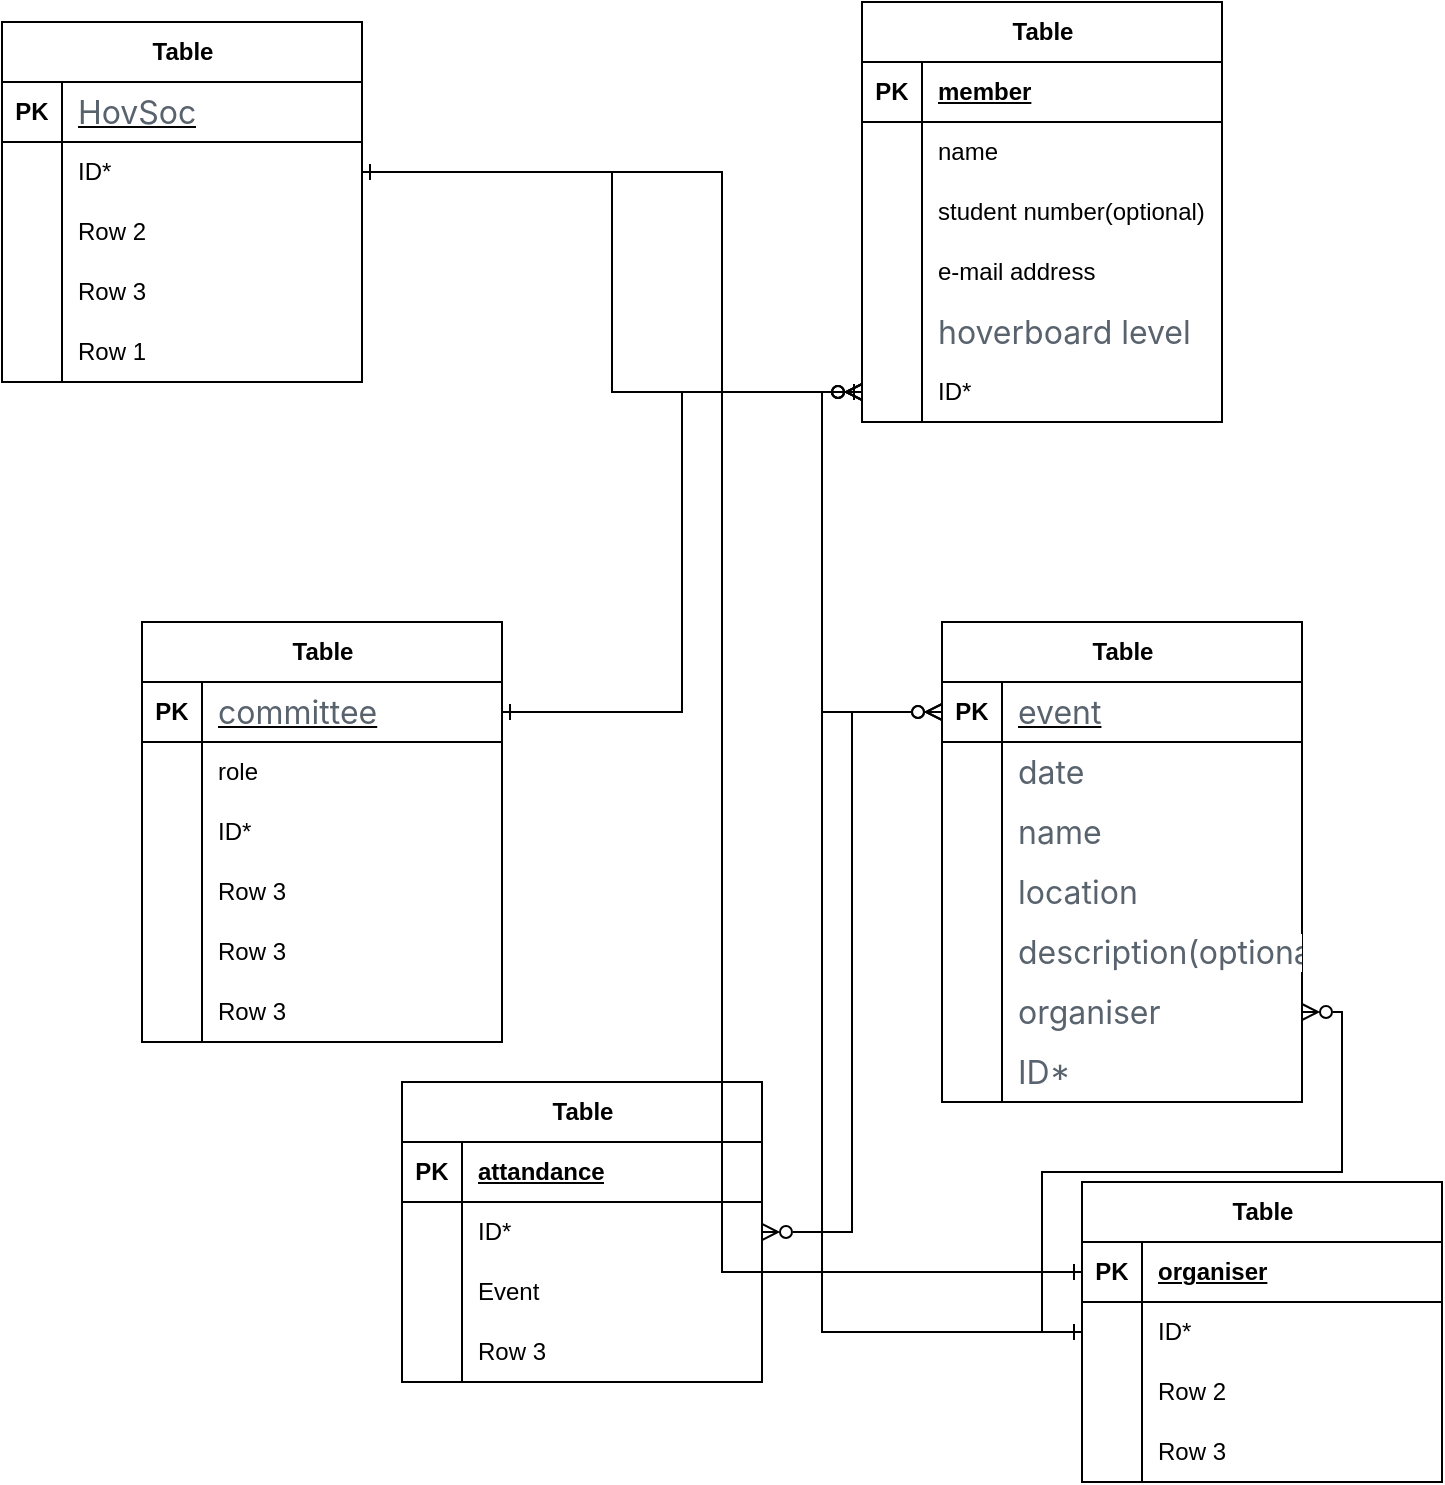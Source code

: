 <mxfile version="24.8.6">
  <diagram name="第 1 页" id="7xLg3Z1O6JFcBZe6wBQJ">
    <mxGraphModel dx="1213" dy="768" grid="1" gridSize="10" guides="1" tooltips="1" connect="1" arrows="1" fold="1" page="1" pageScale="1" pageWidth="827" pageHeight="1169" math="0" shadow="0">
      <root>
        <mxCell id="0" />
        <mxCell id="1" parent="0" />
        <mxCell id="oXZaG97dNxCkBHzhhITn-1" value="Table" style="shape=table;startSize=30;container=1;collapsible=1;childLayout=tableLayout;fixedRows=1;rowLines=0;fontStyle=1;align=center;resizeLast=1;html=1;" parent="1" vertex="1">
          <mxGeometry x="80" y="170" width="180" height="180" as="geometry" />
        </mxCell>
        <mxCell id="oXZaG97dNxCkBHzhhITn-2" value="" style="shape=tableRow;horizontal=0;startSize=0;swimlaneHead=0;swimlaneBody=0;fillColor=none;collapsible=0;dropTarget=0;points=[[0,0.5],[1,0.5]];portConstraint=eastwest;top=0;left=0;right=0;bottom=1;" parent="oXZaG97dNxCkBHzhhITn-1" vertex="1">
          <mxGeometry y="30" width="180" height="30" as="geometry" />
        </mxCell>
        <mxCell id="oXZaG97dNxCkBHzhhITn-3" value="PK" style="shape=partialRectangle;connectable=0;fillColor=none;top=0;left=0;bottom=0;right=0;fontStyle=1;overflow=hidden;whiteSpace=wrap;html=1;" parent="oXZaG97dNxCkBHzhhITn-2" vertex="1">
          <mxGeometry width="30" height="30" as="geometry">
            <mxRectangle width="30" height="30" as="alternateBounds" />
          </mxGeometry>
        </mxCell>
        <mxCell id="oXZaG97dNxCkBHzhhITn-4" value="&lt;span style=&quot;color: rgb(89, 99, 110); font-family: -apple-system, BlinkMacSystemFont, &amp;quot;Segoe UI&amp;quot;, &amp;quot;Noto Sans&amp;quot;, Helvetica, Arial, sans-serif, &amp;quot;Apple Color Emoji&amp;quot;, &amp;quot;Segoe UI Emoji&amp;quot;; font-size: 16px; font-weight: 400; background-color: rgb(255, 255, 255);&quot;&gt;HovSoc&lt;/span&gt;" style="shape=partialRectangle;connectable=0;fillColor=none;top=0;left=0;bottom=0;right=0;align=left;spacingLeft=6;fontStyle=5;overflow=hidden;whiteSpace=wrap;html=1;" parent="oXZaG97dNxCkBHzhhITn-2" vertex="1">
          <mxGeometry x="30" width="150" height="30" as="geometry">
            <mxRectangle width="150" height="30" as="alternateBounds" />
          </mxGeometry>
        </mxCell>
        <mxCell id="oXZaG97dNxCkBHzhhITn-5" value="" style="shape=tableRow;horizontal=0;startSize=0;swimlaneHead=0;swimlaneBody=0;fillColor=none;collapsible=0;dropTarget=0;points=[[0,0.5],[1,0.5]];portConstraint=eastwest;top=0;left=0;right=0;bottom=0;" parent="oXZaG97dNxCkBHzhhITn-1" vertex="1">
          <mxGeometry y="60" width="180" height="30" as="geometry" />
        </mxCell>
        <mxCell id="oXZaG97dNxCkBHzhhITn-6" value="" style="shape=partialRectangle;connectable=0;fillColor=none;top=0;left=0;bottom=0;right=0;editable=1;overflow=hidden;whiteSpace=wrap;html=1;" parent="oXZaG97dNxCkBHzhhITn-5" vertex="1">
          <mxGeometry width="30" height="30" as="geometry">
            <mxRectangle width="30" height="30" as="alternateBounds" />
          </mxGeometry>
        </mxCell>
        <mxCell id="oXZaG97dNxCkBHzhhITn-7" value="ID*" style="shape=partialRectangle;connectable=0;fillColor=none;top=0;left=0;bottom=0;right=0;align=left;spacingLeft=6;overflow=hidden;whiteSpace=wrap;html=1;" parent="oXZaG97dNxCkBHzhhITn-5" vertex="1">
          <mxGeometry x="30" width="150" height="30" as="geometry">
            <mxRectangle width="150" height="30" as="alternateBounds" />
          </mxGeometry>
        </mxCell>
        <mxCell id="oXZaG97dNxCkBHzhhITn-8" value="" style="shape=tableRow;horizontal=0;startSize=0;swimlaneHead=0;swimlaneBody=0;fillColor=none;collapsible=0;dropTarget=0;points=[[0,0.5],[1,0.5]];portConstraint=eastwest;top=0;left=0;right=0;bottom=0;" parent="oXZaG97dNxCkBHzhhITn-1" vertex="1">
          <mxGeometry y="90" width="180" height="30" as="geometry" />
        </mxCell>
        <mxCell id="oXZaG97dNxCkBHzhhITn-9" value="" style="shape=partialRectangle;connectable=0;fillColor=none;top=0;left=0;bottom=0;right=0;editable=1;overflow=hidden;whiteSpace=wrap;html=1;" parent="oXZaG97dNxCkBHzhhITn-8" vertex="1">
          <mxGeometry width="30" height="30" as="geometry">
            <mxRectangle width="30" height="30" as="alternateBounds" />
          </mxGeometry>
        </mxCell>
        <mxCell id="oXZaG97dNxCkBHzhhITn-10" value="Row 2" style="shape=partialRectangle;connectable=0;fillColor=none;top=0;left=0;bottom=0;right=0;align=left;spacingLeft=6;overflow=hidden;whiteSpace=wrap;html=1;" parent="oXZaG97dNxCkBHzhhITn-8" vertex="1">
          <mxGeometry x="30" width="150" height="30" as="geometry">
            <mxRectangle width="150" height="30" as="alternateBounds" />
          </mxGeometry>
        </mxCell>
        <mxCell id="oXZaG97dNxCkBHzhhITn-11" value="" style="shape=tableRow;horizontal=0;startSize=0;swimlaneHead=0;swimlaneBody=0;fillColor=none;collapsible=0;dropTarget=0;points=[[0,0.5],[1,0.5]];portConstraint=eastwest;top=0;left=0;right=0;bottom=0;" parent="oXZaG97dNxCkBHzhhITn-1" vertex="1">
          <mxGeometry y="120" width="180" height="30" as="geometry" />
        </mxCell>
        <mxCell id="oXZaG97dNxCkBHzhhITn-12" value="" style="shape=partialRectangle;connectable=0;fillColor=none;top=0;left=0;bottom=0;right=0;editable=1;overflow=hidden;whiteSpace=wrap;html=1;" parent="oXZaG97dNxCkBHzhhITn-11" vertex="1">
          <mxGeometry width="30" height="30" as="geometry">
            <mxRectangle width="30" height="30" as="alternateBounds" />
          </mxGeometry>
        </mxCell>
        <mxCell id="oXZaG97dNxCkBHzhhITn-13" value="Row 3" style="shape=partialRectangle;connectable=0;fillColor=none;top=0;left=0;bottom=0;right=0;align=left;spacingLeft=6;overflow=hidden;whiteSpace=wrap;html=1;" parent="oXZaG97dNxCkBHzhhITn-11" vertex="1">
          <mxGeometry x="30" width="150" height="30" as="geometry">
            <mxRectangle width="150" height="30" as="alternateBounds" />
          </mxGeometry>
        </mxCell>
        <mxCell id="oXZaG97dNxCkBHzhhITn-14" value="" style="shape=tableRow;horizontal=0;startSize=0;swimlaneHead=0;swimlaneBody=0;fillColor=none;collapsible=0;dropTarget=0;points=[[0,0.5],[1,0.5]];portConstraint=eastwest;top=0;left=0;right=0;bottom=0;" parent="oXZaG97dNxCkBHzhhITn-1" vertex="1">
          <mxGeometry y="150" width="180" height="30" as="geometry" />
        </mxCell>
        <mxCell id="oXZaG97dNxCkBHzhhITn-15" value="" style="shape=partialRectangle;connectable=0;fillColor=none;top=0;left=0;bottom=0;right=0;editable=1;overflow=hidden;whiteSpace=wrap;html=1;" parent="oXZaG97dNxCkBHzhhITn-14" vertex="1">
          <mxGeometry width="30" height="30" as="geometry">
            <mxRectangle width="30" height="30" as="alternateBounds" />
          </mxGeometry>
        </mxCell>
        <mxCell id="oXZaG97dNxCkBHzhhITn-16" value="Row 1" style="shape=partialRectangle;connectable=0;fillColor=none;top=0;left=0;bottom=0;right=0;align=left;spacingLeft=6;overflow=hidden;whiteSpace=wrap;html=1;" parent="oXZaG97dNxCkBHzhhITn-14" vertex="1">
          <mxGeometry x="30" width="150" height="30" as="geometry">
            <mxRectangle width="150" height="30" as="alternateBounds" />
          </mxGeometry>
        </mxCell>
        <mxCell id="oXZaG97dNxCkBHzhhITn-18" value="Table" style="shape=table;startSize=30;container=1;collapsible=1;childLayout=tableLayout;fixedRows=1;rowLines=0;fontStyle=1;align=center;resizeLast=1;html=1;" parent="1" vertex="1">
          <mxGeometry x="510" y="160" width="180" height="210" as="geometry" />
        </mxCell>
        <mxCell id="oXZaG97dNxCkBHzhhITn-19" value="" style="shape=tableRow;horizontal=0;startSize=0;swimlaneHead=0;swimlaneBody=0;fillColor=none;collapsible=0;dropTarget=0;points=[[0,0.5],[1,0.5]];portConstraint=eastwest;top=0;left=0;right=0;bottom=1;" parent="oXZaG97dNxCkBHzhhITn-18" vertex="1">
          <mxGeometry y="30" width="180" height="30" as="geometry" />
        </mxCell>
        <mxCell id="oXZaG97dNxCkBHzhhITn-20" value="PK" style="shape=partialRectangle;connectable=0;fillColor=none;top=0;left=0;bottom=0;right=0;fontStyle=1;overflow=hidden;whiteSpace=wrap;html=1;" parent="oXZaG97dNxCkBHzhhITn-19" vertex="1">
          <mxGeometry width="30" height="30" as="geometry">
            <mxRectangle width="30" height="30" as="alternateBounds" />
          </mxGeometry>
        </mxCell>
        <mxCell id="oXZaG97dNxCkBHzhhITn-21" value="member" style="shape=partialRectangle;connectable=0;fillColor=none;top=0;left=0;bottom=0;right=0;align=left;spacingLeft=6;fontStyle=5;overflow=hidden;whiteSpace=wrap;html=1;" parent="oXZaG97dNxCkBHzhhITn-19" vertex="1">
          <mxGeometry x="30" width="150" height="30" as="geometry">
            <mxRectangle width="150" height="30" as="alternateBounds" />
          </mxGeometry>
        </mxCell>
        <mxCell id="oXZaG97dNxCkBHzhhITn-22" value="" style="shape=tableRow;horizontal=0;startSize=0;swimlaneHead=0;swimlaneBody=0;fillColor=none;collapsible=0;dropTarget=0;points=[[0,0.5],[1,0.5]];portConstraint=eastwest;top=0;left=0;right=0;bottom=0;" parent="oXZaG97dNxCkBHzhhITn-18" vertex="1">
          <mxGeometry y="60" width="180" height="30" as="geometry" />
        </mxCell>
        <mxCell id="oXZaG97dNxCkBHzhhITn-23" value="" style="shape=partialRectangle;connectable=0;fillColor=none;top=0;left=0;bottom=0;right=0;editable=1;overflow=hidden;whiteSpace=wrap;html=1;" parent="oXZaG97dNxCkBHzhhITn-22" vertex="1">
          <mxGeometry width="30" height="30" as="geometry">
            <mxRectangle width="30" height="30" as="alternateBounds" />
          </mxGeometry>
        </mxCell>
        <mxCell id="oXZaG97dNxCkBHzhhITn-24" value="name" style="shape=partialRectangle;connectable=0;fillColor=none;top=0;left=0;bottom=0;right=0;align=left;spacingLeft=6;overflow=hidden;whiteSpace=wrap;html=1;" parent="oXZaG97dNxCkBHzhhITn-22" vertex="1">
          <mxGeometry x="30" width="150" height="30" as="geometry">
            <mxRectangle width="150" height="30" as="alternateBounds" />
          </mxGeometry>
        </mxCell>
        <mxCell id="8CEF8qIjTqoMHC2mBWs--1" value="" style="shape=tableRow;horizontal=0;startSize=0;swimlaneHead=0;swimlaneBody=0;fillColor=none;collapsible=0;dropTarget=0;points=[[0,0.5],[1,0.5]];portConstraint=eastwest;top=0;left=0;right=0;bottom=0;" vertex="1" parent="oXZaG97dNxCkBHzhhITn-18">
          <mxGeometry y="90" width="180" height="30" as="geometry" />
        </mxCell>
        <mxCell id="8CEF8qIjTqoMHC2mBWs--2" value="" style="shape=partialRectangle;connectable=0;fillColor=none;top=0;left=0;bottom=0;right=0;editable=1;overflow=hidden;whiteSpace=wrap;html=1;" vertex="1" parent="8CEF8qIjTqoMHC2mBWs--1">
          <mxGeometry width="30" height="30" as="geometry">
            <mxRectangle width="30" height="30" as="alternateBounds" />
          </mxGeometry>
        </mxCell>
        <mxCell id="8CEF8qIjTqoMHC2mBWs--3" value="student number(optional)" style="shape=partialRectangle;connectable=0;fillColor=none;top=0;left=0;bottom=0;right=0;align=left;spacingLeft=6;overflow=hidden;whiteSpace=wrap;html=1;" vertex="1" parent="8CEF8qIjTqoMHC2mBWs--1">
          <mxGeometry x="30" width="150" height="30" as="geometry">
            <mxRectangle width="150" height="30" as="alternateBounds" />
          </mxGeometry>
        </mxCell>
        <mxCell id="oXZaG97dNxCkBHzhhITn-28" value="" style="shape=tableRow;horizontal=0;startSize=0;swimlaneHead=0;swimlaneBody=0;fillColor=none;collapsible=0;dropTarget=0;points=[[0,0.5],[1,0.5]];portConstraint=eastwest;top=0;left=0;right=0;bottom=0;" parent="oXZaG97dNxCkBHzhhITn-18" vertex="1">
          <mxGeometry y="120" width="180" height="30" as="geometry" />
        </mxCell>
        <mxCell id="oXZaG97dNxCkBHzhhITn-29" value="" style="shape=partialRectangle;connectable=0;fillColor=none;top=0;left=0;bottom=0;right=0;editable=1;overflow=hidden;whiteSpace=wrap;html=1;" parent="oXZaG97dNxCkBHzhhITn-28" vertex="1">
          <mxGeometry width="30" height="30" as="geometry">
            <mxRectangle width="30" height="30" as="alternateBounds" />
          </mxGeometry>
        </mxCell>
        <mxCell id="oXZaG97dNxCkBHzhhITn-30" value="e-mail address" style="shape=partialRectangle;connectable=0;fillColor=none;top=0;left=0;bottom=0;right=0;align=left;spacingLeft=6;overflow=hidden;whiteSpace=wrap;html=1;" parent="oXZaG97dNxCkBHzhhITn-28" vertex="1">
          <mxGeometry x="30" width="150" height="30" as="geometry">
            <mxRectangle width="150" height="30" as="alternateBounds" />
          </mxGeometry>
        </mxCell>
        <mxCell id="oXZaG97dNxCkBHzhhITn-96" value="" style="shape=tableRow;horizontal=0;startSize=0;swimlaneHead=0;swimlaneBody=0;fillColor=none;collapsible=0;dropTarget=0;points=[[0,0.5],[1,0.5]];portConstraint=eastwest;top=0;left=0;right=0;bottom=0;" parent="oXZaG97dNxCkBHzhhITn-18" vertex="1">
          <mxGeometry y="150" width="180" height="30" as="geometry" />
        </mxCell>
        <mxCell id="oXZaG97dNxCkBHzhhITn-97" value="" style="shape=partialRectangle;connectable=0;fillColor=none;top=0;left=0;bottom=0;right=0;editable=1;overflow=hidden;whiteSpace=wrap;html=1;" parent="oXZaG97dNxCkBHzhhITn-96" vertex="1">
          <mxGeometry width="30" height="30" as="geometry">
            <mxRectangle width="30" height="30" as="alternateBounds" />
          </mxGeometry>
        </mxCell>
        <mxCell id="oXZaG97dNxCkBHzhhITn-98" value="&lt;span style=&quot;color: rgb(89, 99, 110); font-family: -apple-system, BlinkMacSystemFont, &amp;quot;Segoe UI&amp;quot;, &amp;quot;Noto Sans&amp;quot;, Helvetica, Arial, sans-serif, &amp;quot;Apple Color Emoji&amp;quot;, &amp;quot;Segoe UI Emoji&amp;quot;; font-size: 16px; background-color: rgb(255, 255, 255);&quot;&gt;hoverboard level&lt;/span&gt;" style="shape=partialRectangle;connectable=0;fillColor=none;top=0;left=0;bottom=0;right=0;align=left;spacingLeft=6;overflow=hidden;whiteSpace=wrap;html=1;" parent="oXZaG97dNxCkBHzhhITn-96" vertex="1">
          <mxGeometry x="30" width="150" height="30" as="geometry">
            <mxRectangle width="150" height="30" as="alternateBounds" />
          </mxGeometry>
        </mxCell>
        <mxCell id="oXZaG97dNxCkBHzhhITn-99" value="" style="shape=tableRow;horizontal=0;startSize=0;swimlaneHead=0;swimlaneBody=0;fillColor=none;collapsible=0;dropTarget=0;points=[[0,0.5],[1,0.5]];portConstraint=eastwest;top=0;left=0;right=0;bottom=0;" parent="oXZaG97dNxCkBHzhhITn-18" vertex="1">
          <mxGeometry y="180" width="180" height="30" as="geometry" />
        </mxCell>
        <mxCell id="oXZaG97dNxCkBHzhhITn-100" value="" style="shape=partialRectangle;connectable=0;fillColor=none;top=0;left=0;bottom=0;right=0;editable=1;overflow=hidden;whiteSpace=wrap;html=1;" parent="oXZaG97dNxCkBHzhhITn-99" vertex="1">
          <mxGeometry width="30" height="30" as="geometry">
            <mxRectangle width="30" height="30" as="alternateBounds" />
          </mxGeometry>
        </mxCell>
        <mxCell id="oXZaG97dNxCkBHzhhITn-101" value="ID*" style="shape=partialRectangle;connectable=0;fillColor=none;top=0;left=0;bottom=0;right=0;align=left;spacingLeft=6;overflow=hidden;whiteSpace=wrap;html=1;" parent="oXZaG97dNxCkBHzhhITn-99" vertex="1">
          <mxGeometry x="30" width="150" height="30" as="geometry">
            <mxRectangle width="150" height="30" as="alternateBounds" />
          </mxGeometry>
        </mxCell>
        <mxCell id="oXZaG97dNxCkBHzhhITn-32" value="Table" style="shape=table;startSize=30;container=1;collapsible=1;childLayout=tableLayout;fixedRows=1;rowLines=0;fontStyle=1;align=center;resizeLast=1;html=1;" parent="1" vertex="1">
          <mxGeometry x="150" y="470" width="180" height="210" as="geometry" />
        </mxCell>
        <mxCell id="oXZaG97dNxCkBHzhhITn-33" value="" style="shape=tableRow;horizontal=0;startSize=0;swimlaneHead=0;swimlaneBody=0;fillColor=none;collapsible=0;dropTarget=0;points=[[0,0.5],[1,0.5]];portConstraint=eastwest;top=0;left=0;right=0;bottom=1;" parent="oXZaG97dNxCkBHzhhITn-32" vertex="1">
          <mxGeometry y="30" width="180" height="30" as="geometry" />
        </mxCell>
        <mxCell id="oXZaG97dNxCkBHzhhITn-34" value="PK" style="shape=partialRectangle;connectable=0;fillColor=none;top=0;left=0;bottom=0;right=0;fontStyle=1;overflow=hidden;whiteSpace=wrap;html=1;" parent="oXZaG97dNxCkBHzhhITn-33" vertex="1">
          <mxGeometry width="30" height="30" as="geometry">
            <mxRectangle width="30" height="30" as="alternateBounds" />
          </mxGeometry>
        </mxCell>
        <mxCell id="oXZaG97dNxCkBHzhhITn-35" value="&lt;span style=&quot;color: rgb(89, 99, 110); font-family: -apple-system, BlinkMacSystemFont, &amp;quot;Segoe UI&amp;quot;, &amp;quot;Noto Sans&amp;quot;, Helvetica, Arial, sans-serif, &amp;quot;Apple Color Emoji&amp;quot;, &amp;quot;Segoe UI Emoji&amp;quot;; font-size: 16px; font-weight: 400; background-color: rgb(255, 255, 255);&quot;&gt;committee&lt;/span&gt;" style="shape=partialRectangle;connectable=0;fillColor=none;top=0;left=0;bottom=0;right=0;align=left;spacingLeft=6;fontStyle=5;overflow=hidden;whiteSpace=wrap;html=1;" parent="oXZaG97dNxCkBHzhhITn-33" vertex="1">
          <mxGeometry x="30" width="150" height="30" as="geometry">
            <mxRectangle width="150" height="30" as="alternateBounds" />
          </mxGeometry>
        </mxCell>
        <mxCell id="oXZaG97dNxCkBHzhhITn-36" value="" style="shape=tableRow;horizontal=0;startSize=0;swimlaneHead=0;swimlaneBody=0;fillColor=none;collapsible=0;dropTarget=0;points=[[0,0.5],[1,0.5]];portConstraint=eastwest;top=0;left=0;right=0;bottom=0;" parent="oXZaG97dNxCkBHzhhITn-32" vertex="1">
          <mxGeometry y="60" width="180" height="30" as="geometry" />
        </mxCell>
        <mxCell id="oXZaG97dNxCkBHzhhITn-37" value="" style="shape=partialRectangle;connectable=0;fillColor=none;top=0;left=0;bottom=0;right=0;editable=1;overflow=hidden;whiteSpace=wrap;html=1;" parent="oXZaG97dNxCkBHzhhITn-36" vertex="1">
          <mxGeometry width="30" height="30" as="geometry">
            <mxRectangle width="30" height="30" as="alternateBounds" />
          </mxGeometry>
        </mxCell>
        <mxCell id="oXZaG97dNxCkBHzhhITn-38" value="role" style="shape=partialRectangle;connectable=0;fillColor=none;top=0;left=0;bottom=0;right=0;align=left;spacingLeft=6;overflow=hidden;whiteSpace=wrap;html=1;" parent="oXZaG97dNxCkBHzhhITn-36" vertex="1">
          <mxGeometry x="30" width="150" height="30" as="geometry">
            <mxRectangle width="150" height="30" as="alternateBounds" />
          </mxGeometry>
        </mxCell>
        <mxCell id="oXZaG97dNxCkBHzhhITn-39" value="" style="shape=tableRow;horizontal=0;startSize=0;swimlaneHead=0;swimlaneBody=0;fillColor=none;collapsible=0;dropTarget=0;points=[[0,0.5],[1,0.5]];portConstraint=eastwest;top=0;left=0;right=0;bottom=0;" parent="oXZaG97dNxCkBHzhhITn-32" vertex="1">
          <mxGeometry y="90" width="180" height="30" as="geometry" />
        </mxCell>
        <mxCell id="oXZaG97dNxCkBHzhhITn-40" value="" style="shape=partialRectangle;connectable=0;fillColor=none;top=0;left=0;bottom=0;right=0;editable=1;overflow=hidden;whiteSpace=wrap;html=1;" parent="oXZaG97dNxCkBHzhhITn-39" vertex="1">
          <mxGeometry width="30" height="30" as="geometry">
            <mxRectangle width="30" height="30" as="alternateBounds" />
          </mxGeometry>
        </mxCell>
        <mxCell id="oXZaG97dNxCkBHzhhITn-41" value="ID*" style="shape=partialRectangle;connectable=0;fillColor=none;top=0;left=0;bottom=0;right=0;align=left;spacingLeft=6;overflow=hidden;whiteSpace=wrap;html=1;" parent="oXZaG97dNxCkBHzhhITn-39" vertex="1">
          <mxGeometry x="30" width="150" height="30" as="geometry">
            <mxRectangle width="150" height="30" as="alternateBounds" />
          </mxGeometry>
        </mxCell>
        <mxCell id="oXZaG97dNxCkBHzhhITn-42" value="" style="shape=tableRow;horizontal=0;startSize=0;swimlaneHead=0;swimlaneBody=0;fillColor=none;collapsible=0;dropTarget=0;points=[[0,0.5],[1,0.5]];portConstraint=eastwest;top=0;left=0;right=0;bottom=0;" parent="oXZaG97dNxCkBHzhhITn-32" vertex="1">
          <mxGeometry y="120" width="180" height="30" as="geometry" />
        </mxCell>
        <mxCell id="oXZaG97dNxCkBHzhhITn-43" value="" style="shape=partialRectangle;connectable=0;fillColor=none;top=0;left=0;bottom=0;right=0;editable=1;overflow=hidden;whiteSpace=wrap;html=1;" parent="oXZaG97dNxCkBHzhhITn-42" vertex="1">
          <mxGeometry width="30" height="30" as="geometry">
            <mxRectangle width="30" height="30" as="alternateBounds" />
          </mxGeometry>
        </mxCell>
        <mxCell id="oXZaG97dNxCkBHzhhITn-44" value="Row 3" style="shape=partialRectangle;connectable=0;fillColor=none;top=0;left=0;bottom=0;right=0;align=left;spacingLeft=6;overflow=hidden;whiteSpace=wrap;html=1;" parent="oXZaG97dNxCkBHzhhITn-42" vertex="1">
          <mxGeometry x="30" width="150" height="30" as="geometry">
            <mxRectangle width="150" height="30" as="alternateBounds" />
          </mxGeometry>
        </mxCell>
        <mxCell id="oXZaG97dNxCkBHzhhITn-90" value="" style="shape=tableRow;horizontal=0;startSize=0;swimlaneHead=0;swimlaneBody=0;fillColor=none;collapsible=0;dropTarget=0;points=[[0,0.5],[1,0.5]];portConstraint=eastwest;top=0;left=0;right=0;bottom=0;" parent="oXZaG97dNxCkBHzhhITn-32" vertex="1">
          <mxGeometry y="150" width="180" height="30" as="geometry" />
        </mxCell>
        <mxCell id="oXZaG97dNxCkBHzhhITn-91" value="" style="shape=partialRectangle;connectable=0;fillColor=none;top=0;left=0;bottom=0;right=0;editable=1;overflow=hidden;whiteSpace=wrap;html=1;" parent="oXZaG97dNxCkBHzhhITn-90" vertex="1">
          <mxGeometry width="30" height="30" as="geometry">
            <mxRectangle width="30" height="30" as="alternateBounds" />
          </mxGeometry>
        </mxCell>
        <mxCell id="oXZaG97dNxCkBHzhhITn-92" value="Row 3" style="shape=partialRectangle;connectable=0;fillColor=none;top=0;left=0;bottom=0;right=0;align=left;spacingLeft=6;overflow=hidden;whiteSpace=wrap;html=1;" parent="oXZaG97dNxCkBHzhhITn-90" vertex="1">
          <mxGeometry x="30" width="150" height="30" as="geometry">
            <mxRectangle width="150" height="30" as="alternateBounds" />
          </mxGeometry>
        </mxCell>
        <mxCell id="oXZaG97dNxCkBHzhhITn-93" value="" style="shape=tableRow;horizontal=0;startSize=0;swimlaneHead=0;swimlaneBody=0;fillColor=none;collapsible=0;dropTarget=0;points=[[0,0.5],[1,0.5]];portConstraint=eastwest;top=0;left=0;right=0;bottom=0;" parent="oXZaG97dNxCkBHzhhITn-32" vertex="1">
          <mxGeometry y="180" width="180" height="30" as="geometry" />
        </mxCell>
        <mxCell id="oXZaG97dNxCkBHzhhITn-94" value="" style="shape=partialRectangle;connectable=0;fillColor=none;top=0;left=0;bottom=0;right=0;editable=1;overflow=hidden;whiteSpace=wrap;html=1;" parent="oXZaG97dNxCkBHzhhITn-93" vertex="1">
          <mxGeometry width="30" height="30" as="geometry">
            <mxRectangle width="30" height="30" as="alternateBounds" />
          </mxGeometry>
        </mxCell>
        <mxCell id="oXZaG97dNxCkBHzhhITn-95" value="Row 3" style="shape=partialRectangle;connectable=0;fillColor=none;top=0;left=0;bottom=0;right=0;align=left;spacingLeft=6;overflow=hidden;whiteSpace=wrap;html=1;" parent="oXZaG97dNxCkBHzhhITn-93" vertex="1">
          <mxGeometry x="30" width="150" height="30" as="geometry">
            <mxRectangle width="150" height="30" as="alternateBounds" />
          </mxGeometry>
        </mxCell>
        <mxCell id="oXZaG97dNxCkBHzhhITn-45" value="Table" style="shape=table;startSize=30;container=1;collapsible=1;childLayout=tableLayout;fixedRows=1;rowLines=0;fontStyle=1;align=center;resizeLast=1;html=1;" parent="1" vertex="1">
          <mxGeometry x="550" y="470" width="180" height="240" as="geometry" />
        </mxCell>
        <mxCell id="oXZaG97dNxCkBHzhhITn-46" value="" style="shape=tableRow;horizontal=0;startSize=0;swimlaneHead=0;swimlaneBody=0;fillColor=none;collapsible=0;dropTarget=0;points=[[0,0.5],[1,0.5]];portConstraint=eastwest;top=0;left=0;right=0;bottom=1;" parent="oXZaG97dNxCkBHzhhITn-45" vertex="1">
          <mxGeometry y="30" width="180" height="30" as="geometry" />
        </mxCell>
        <mxCell id="oXZaG97dNxCkBHzhhITn-47" value="PK" style="shape=partialRectangle;connectable=0;fillColor=none;top=0;left=0;bottom=0;right=0;fontStyle=1;overflow=hidden;whiteSpace=wrap;html=1;" parent="oXZaG97dNxCkBHzhhITn-46" vertex="1">
          <mxGeometry width="30" height="30" as="geometry">
            <mxRectangle width="30" height="30" as="alternateBounds" />
          </mxGeometry>
        </mxCell>
        <mxCell id="oXZaG97dNxCkBHzhhITn-48" value="&lt;span style=&quot;color: rgb(89, 99, 110); font-family: -apple-system, BlinkMacSystemFont, &amp;quot;Segoe UI&amp;quot;, &amp;quot;Noto Sans&amp;quot;, Helvetica, Arial, sans-serif, &amp;quot;Apple Color Emoji&amp;quot;, &amp;quot;Segoe UI Emoji&amp;quot;; font-size: 16px; font-weight: 400; background-color: rgb(255, 255, 255);&quot;&gt;event&lt;/span&gt;" style="shape=partialRectangle;connectable=0;fillColor=none;top=0;left=0;bottom=0;right=0;align=left;spacingLeft=6;fontStyle=5;overflow=hidden;whiteSpace=wrap;html=1;" parent="oXZaG97dNxCkBHzhhITn-46" vertex="1">
          <mxGeometry x="30" width="150" height="30" as="geometry">
            <mxRectangle width="150" height="30" as="alternateBounds" />
          </mxGeometry>
        </mxCell>
        <mxCell id="oXZaG97dNxCkBHzhhITn-49" value="" style="shape=tableRow;horizontal=0;startSize=0;swimlaneHead=0;swimlaneBody=0;fillColor=none;collapsible=0;dropTarget=0;points=[[0,0.5],[1,0.5]];portConstraint=eastwest;top=0;left=0;right=0;bottom=0;" parent="oXZaG97dNxCkBHzhhITn-45" vertex="1">
          <mxGeometry y="60" width="180" height="30" as="geometry" />
        </mxCell>
        <mxCell id="oXZaG97dNxCkBHzhhITn-50" value="" style="shape=partialRectangle;connectable=0;fillColor=none;top=0;left=0;bottom=0;right=0;editable=1;overflow=hidden;whiteSpace=wrap;html=1;" parent="oXZaG97dNxCkBHzhhITn-49" vertex="1">
          <mxGeometry width="30" height="30" as="geometry">
            <mxRectangle width="30" height="30" as="alternateBounds" />
          </mxGeometry>
        </mxCell>
        <mxCell id="oXZaG97dNxCkBHzhhITn-51" value="&lt;span style=&quot;color: rgb(89, 99, 110); font-family: -apple-system, BlinkMacSystemFont, &amp;quot;Segoe UI&amp;quot;, &amp;quot;Noto Sans&amp;quot;, Helvetica, Arial, sans-serif, &amp;quot;Apple Color Emoji&amp;quot;, &amp;quot;Segoe UI Emoji&amp;quot;; font-size: 16px; background-color: rgb(255, 255, 255);&quot;&gt;date&lt;/span&gt;" style="shape=partialRectangle;connectable=0;fillColor=none;top=0;left=0;bottom=0;right=0;align=left;spacingLeft=6;overflow=hidden;whiteSpace=wrap;html=1;" parent="oXZaG97dNxCkBHzhhITn-49" vertex="1">
          <mxGeometry x="30" width="150" height="30" as="geometry">
            <mxRectangle width="150" height="30" as="alternateBounds" />
          </mxGeometry>
        </mxCell>
        <mxCell id="oXZaG97dNxCkBHzhhITn-52" value="" style="shape=tableRow;horizontal=0;startSize=0;swimlaneHead=0;swimlaneBody=0;fillColor=none;collapsible=0;dropTarget=0;points=[[0,0.5],[1,0.5]];portConstraint=eastwest;top=0;left=0;right=0;bottom=0;" parent="oXZaG97dNxCkBHzhhITn-45" vertex="1">
          <mxGeometry y="90" width="180" height="30" as="geometry" />
        </mxCell>
        <mxCell id="oXZaG97dNxCkBHzhhITn-53" value="" style="shape=partialRectangle;connectable=0;fillColor=none;top=0;left=0;bottom=0;right=0;editable=1;overflow=hidden;whiteSpace=wrap;html=1;" parent="oXZaG97dNxCkBHzhhITn-52" vertex="1">
          <mxGeometry width="30" height="30" as="geometry">
            <mxRectangle width="30" height="30" as="alternateBounds" />
          </mxGeometry>
        </mxCell>
        <mxCell id="oXZaG97dNxCkBHzhhITn-54" value="&lt;span style=&quot;color: rgb(89, 99, 110); font-family: -apple-system, BlinkMacSystemFont, &amp;quot;Segoe UI&amp;quot;, &amp;quot;Noto Sans&amp;quot;, Helvetica, Arial, sans-serif, &amp;quot;Apple Color Emoji&amp;quot;, &amp;quot;Segoe UI Emoji&amp;quot;; font-size: 16px; background-color: rgb(255, 255, 255);&quot;&gt;name&lt;/span&gt;" style="shape=partialRectangle;connectable=0;fillColor=none;top=0;left=0;bottom=0;right=0;align=left;spacingLeft=6;overflow=hidden;whiteSpace=wrap;html=1;" parent="oXZaG97dNxCkBHzhhITn-52" vertex="1">
          <mxGeometry x="30" width="150" height="30" as="geometry">
            <mxRectangle width="150" height="30" as="alternateBounds" />
          </mxGeometry>
        </mxCell>
        <mxCell id="oXZaG97dNxCkBHzhhITn-55" value="" style="shape=tableRow;horizontal=0;startSize=0;swimlaneHead=0;swimlaneBody=0;fillColor=none;collapsible=0;dropTarget=0;points=[[0,0.5],[1,0.5]];portConstraint=eastwest;top=0;left=0;right=0;bottom=0;" parent="oXZaG97dNxCkBHzhhITn-45" vertex="1">
          <mxGeometry y="120" width="180" height="30" as="geometry" />
        </mxCell>
        <mxCell id="oXZaG97dNxCkBHzhhITn-56" value="" style="shape=partialRectangle;connectable=0;fillColor=none;top=0;left=0;bottom=0;right=0;editable=1;overflow=hidden;whiteSpace=wrap;html=1;" parent="oXZaG97dNxCkBHzhhITn-55" vertex="1">
          <mxGeometry width="30" height="30" as="geometry">
            <mxRectangle width="30" height="30" as="alternateBounds" />
          </mxGeometry>
        </mxCell>
        <mxCell id="oXZaG97dNxCkBHzhhITn-57" value="&lt;span style=&quot;color: rgb(89, 99, 110); font-family: -apple-system, BlinkMacSystemFont, &amp;quot;Segoe UI&amp;quot;, &amp;quot;Noto Sans&amp;quot;, Helvetica, Arial, sans-serif, &amp;quot;Apple Color Emoji&amp;quot;, &amp;quot;Segoe UI Emoji&amp;quot;; font-size: 16px; background-color: rgb(255, 255, 255);&quot;&gt;location&lt;/span&gt;" style="shape=partialRectangle;connectable=0;fillColor=none;top=0;left=0;bottom=0;right=0;align=left;spacingLeft=6;overflow=hidden;whiteSpace=wrap;html=1;" parent="oXZaG97dNxCkBHzhhITn-55" vertex="1">
          <mxGeometry x="30" width="150" height="30" as="geometry">
            <mxRectangle width="150" height="30" as="alternateBounds" />
          </mxGeometry>
        </mxCell>
        <mxCell id="oXZaG97dNxCkBHzhhITn-84" value="" style="shape=tableRow;horizontal=0;startSize=0;swimlaneHead=0;swimlaneBody=0;fillColor=none;collapsible=0;dropTarget=0;points=[[0,0.5],[1,0.5]];portConstraint=eastwest;top=0;left=0;right=0;bottom=0;" parent="oXZaG97dNxCkBHzhhITn-45" vertex="1">
          <mxGeometry y="150" width="180" height="30" as="geometry" />
        </mxCell>
        <mxCell id="oXZaG97dNxCkBHzhhITn-85" value="" style="shape=partialRectangle;connectable=0;fillColor=none;top=0;left=0;bottom=0;right=0;editable=1;overflow=hidden;whiteSpace=wrap;html=1;" parent="oXZaG97dNxCkBHzhhITn-84" vertex="1">
          <mxGeometry width="30" height="30" as="geometry">
            <mxRectangle width="30" height="30" as="alternateBounds" />
          </mxGeometry>
        </mxCell>
        <mxCell id="oXZaG97dNxCkBHzhhITn-86" value="&lt;span style=&quot;color: rgb(89, 99, 110); font-family: -apple-system, BlinkMacSystemFont, &amp;quot;Segoe UI&amp;quot;, &amp;quot;Noto Sans&amp;quot;, Helvetica, Arial, sans-serif, &amp;quot;Apple Color Emoji&amp;quot;, &amp;quot;Segoe UI Emoji&amp;quot;; font-size: 16px; background-color: rgb(255, 255, 255);&quot;&gt;description(optional)&lt;/span&gt;" style="shape=partialRectangle;connectable=0;fillColor=none;top=0;left=0;bottom=0;right=0;align=left;spacingLeft=6;overflow=hidden;whiteSpace=wrap;html=1;" parent="oXZaG97dNxCkBHzhhITn-84" vertex="1">
          <mxGeometry x="30" width="150" height="30" as="geometry">
            <mxRectangle width="150" height="30" as="alternateBounds" />
          </mxGeometry>
        </mxCell>
        <mxCell id="oXZaG97dNxCkBHzhhITn-87" value="" style="shape=tableRow;horizontal=0;startSize=0;swimlaneHead=0;swimlaneBody=0;fillColor=none;collapsible=0;dropTarget=0;points=[[0,0.5],[1,0.5]];portConstraint=eastwest;top=0;left=0;right=0;bottom=0;" parent="oXZaG97dNxCkBHzhhITn-45" vertex="1">
          <mxGeometry y="180" width="180" height="30" as="geometry" />
        </mxCell>
        <mxCell id="oXZaG97dNxCkBHzhhITn-88" value="" style="shape=partialRectangle;connectable=0;fillColor=none;top=0;left=0;bottom=0;right=0;editable=1;overflow=hidden;whiteSpace=wrap;html=1;" parent="oXZaG97dNxCkBHzhhITn-87" vertex="1">
          <mxGeometry width="30" height="30" as="geometry">
            <mxRectangle width="30" height="30" as="alternateBounds" />
          </mxGeometry>
        </mxCell>
        <mxCell id="oXZaG97dNxCkBHzhhITn-89" value="&lt;span style=&quot;color: rgb(89, 99, 110); font-family: -apple-system, BlinkMacSystemFont, &amp;quot;Segoe UI&amp;quot;, &amp;quot;Noto Sans&amp;quot;, Helvetica, Arial, sans-serif, &amp;quot;Apple Color Emoji&amp;quot;, &amp;quot;Segoe UI Emoji&amp;quot;; font-size: 16px; background-color: rgb(255, 255, 255);&quot;&gt;organiser&lt;/span&gt;" style="shape=partialRectangle;connectable=0;fillColor=none;top=0;left=0;bottom=0;right=0;align=left;spacingLeft=6;overflow=hidden;whiteSpace=wrap;html=1;" parent="oXZaG97dNxCkBHzhhITn-87" vertex="1">
          <mxGeometry x="30" width="150" height="30" as="geometry">
            <mxRectangle width="150" height="30" as="alternateBounds" />
          </mxGeometry>
        </mxCell>
        <mxCell id="8CEF8qIjTqoMHC2mBWs--56" value="" style="shape=tableRow;horizontal=0;startSize=0;swimlaneHead=0;swimlaneBody=0;fillColor=none;collapsible=0;dropTarget=0;points=[[0,0.5],[1,0.5]];portConstraint=eastwest;top=0;left=0;right=0;bottom=0;" vertex="1" parent="oXZaG97dNxCkBHzhhITn-45">
          <mxGeometry y="210" width="180" height="30" as="geometry" />
        </mxCell>
        <mxCell id="8CEF8qIjTqoMHC2mBWs--57" value="" style="shape=partialRectangle;connectable=0;fillColor=none;top=0;left=0;bottom=0;right=0;editable=1;overflow=hidden;whiteSpace=wrap;html=1;" vertex="1" parent="8CEF8qIjTqoMHC2mBWs--56">
          <mxGeometry width="30" height="30" as="geometry">
            <mxRectangle width="30" height="30" as="alternateBounds" />
          </mxGeometry>
        </mxCell>
        <mxCell id="8CEF8qIjTqoMHC2mBWs--58" value="&lt;span style=&quot;color: rgb(89, 99, 110); font-family: -apple-system, BlinkMacSystemFont, &amp;quot;Segoe UI&amp;quot;, &amp;quot;Noto Sans&amp;quot;, Helvetica, Arial, sans-serif, &amp;quot;Apple Color Emoji&amp;quot;, &amp;quot;Segoe UI Emoji&amp;quot;; font-size: 16px; background-color: rgb(255, 255, 255);&quot;&gt;ID*&lt;/span&gt;" style="shape=partialRectangle;connectable=0;fillColor=none;top=0;left=0;bottom=0;right=0;align=left;spacingLeft=6;overflow=hidden;whiteSpace=wrap;html=1;" vertex="1" parent="8CEF8qIjTqoMHC2mBWs--56">
          <mxGeometry x="30" width="150" height="30" as="geometry">
            <mxRectangle width="150" height="30" as="alternateBounds" />
          </mxGeometry>
        </mxCell>
        <mxCell id="8CEF8qIjTqoMHC2mBWs--5" style="edgeStyle=orthogonalEdgeStyle;rounded=0;orthogonalLoop=1;jettySize=auto;html=1;exitX=0;exitY=0.5;exitDx=0;exitDy=0;startArrow=ERzeroToMany;startFill=0;endArrow=ERone;endFill=0;" edge="1" parent="1" source="oXZaG97dNxCkBHzhhITn-99" target="oXZaG97dNxCkBHzhhITn-33">
          <mxGeometry relative="1" as="geometry" />
        </mxCell>
        <mxCell id="8CEF8qIjTqoMHC2mBWs--6" style="edgeStyle=orthogonalEdgeStyle;rounded=0;orthogonalLoop=1;jettySize=auto;html=1;exitX=0;exitY=0.5;exitDx=0;exitDy=0;startArrow=ERzeroToMany;startFill=0;endArrow=ERzeroToMany;endFill=0;" edge="1" parent="1" source="oXZaG97dNxCkBHzhhITn-99" target="oXZaG97dNxCkBHzhhITn-46">
          <mxGeometry relative="1" as="geometry" />
        </mxCell>
        <mxCell id="8CEF8qIjTqoMHC2mBWs--24" value="Table" style="shape=table;startSize=30;container=1;collapsible=1;childLayout=tableLayout;fixedRows=1;rowLines=0;fontStyle=1;align=center;resizeLast=1;html=1;" vertex="1" parent="1">
          <mxGeometry x="280" y="700" width="180" height="150" as="geometry" />
        </mxCell>
        <mxCell id="8CEF8qIjTqoMHC2mBWs--25" value="" style="shape=tableRow;horizontal=0;startSize=0;swimlaneHead=0;swimlaneBody=0;fillColor=none;collapsible=0;dropTarget=0;points=[[0,0.5],[1,0.5]];portConstraint=eastwest;top=0;left=0;right=0;bottom=1;" vertex="1" parent="8CEF8qIjTqoMHC2mBWs--24">
          <mxGeometry y="30" width="180" height="30" as="geometry" />
        </mxCell>
        <mxCell id="8CEF8qIjTqoMHC2mBWs--26" value="PK" style="shape=partialRectangle;connectable=0;fillColor=none;top=0;left=0;bottom=0;right=0;fontStyle=1;overflow=hidden;whiteSpace=wrap;html=1;" vertex="1" parent="8CEF8qIjTqoMHC2mBWs--25">
          <mxGeometry width="30" height="30" as="geometry">
            <mxRectangle width="30" height="30" as="alternateBounds" />
          </mxGeometry>
        </mxCell>
        <mxCell id="8CEF8qIjTqoMHC2mBWs--27" value="attandance" style="shape=partialRectangle;connectable=0;fillColor=none;top=0;left=0;bottom=0;right=0;align=left;spacingLeft=6;fontStyle=5;overflow=hidden;whiteSpace=wrap;html=1;" vertex="1" parent="8CEF8qIjTqoMHC2mBWs--25">
          <mxGeometry x="30" width="150" height="30" as="geometry">
            <mxRectangle width="150" height="30" as="alternateBounds" />
          </mxGeometry>
        </mxCell>
        <mxCell id="8CEF8qIjTqoMHC2mBWs--28" value="" style="shape=tableRow;horizontal=0;startSize=0;swimlaneHead=0;swimlaneBody=0;fillColor=none;collapsible=0;dropTarget=0;points=[[0,0.5],[1,0.5]];portConstraint=eastwest;top=0;left=0;right=0;bottom=0;" vertex="1" parent="8CEF8qIjTqoMHC2mBWs--24">
          <mxGeometry y="60" width="180" height="30" as="geometry" />
        </mxCell>
        <mxCell id="8CEF8qIjTqoMHC2mBWs--29" value="" style="shape=partialRectangle;connectable=0;fillColor=none;top=0;left=0;bottom=0;right=0;editable=1;overflow=hidden;whiteSpace=wrap;html=1;" vertex="1" parent="8CEF8qIjTqoMHC2mBWs--28">
          <mxGeometry width="30" height="30" as="geometry">
            <mxRectangle width="30" height="30" as="alternateBounds" />
          </mxGeometry>
        </mxCell>
        <mxCell id="8CEF8qIjTqoMHC2mBWs--30" value="ID*" style="shape=partialRectangle;connectable=0;fillColor=none;top=0;left=0;bottom=0;right=0;align=left;spacingLeft=6;overflow=hidden;whiteSpace=wrap;html=1;" vertex="1" parent="8CEF8qIjTqoMHC2mBWs--28">
          <mxGeometry x="30" width="150" height="30" as="geometry">
            <mxRectangle width="150" height="30" as="alternateBounds" />
          </mxGeometry>
        </mxCell>
        <mxCell id="8CEF8qIjTqoMHC2mBWs--31" value="" style="shape=tableRow;horizontal=0;startSize=0;swimlaneHead=0;swimlaneBody=0;fillColor=none;collapsible=0;dropTarget=0;points=[[0,0.5],[1,0.5]];portConstraint=eastwest;top=0;left=0;right=0;bottom=0;" vertex="1" parent="8CEF8qIjTqoMHC2mBWs--24">
          <mxGeometry y="90" width="180" height="30" as="geometry" />
        </mxCell>
        <mxCell id="8CEF8qIjTqoMHC2mBWs--32" value="" style="shape=partialRectangle;connectable=0;fillColor=none;top=0;left=0;bottom=0;right=0;editable=1;overflow=hidden;whiteSpace=wrap;html=1;" vertex="1" parent="8CEF8qIjTqoMHC2mBWs--31">
          <mxGeometry width="30" height="30" as="geometry">
            <mxRectangle width="30" height="30" as="alternateBounds" />
          </mxGeometry>
        </mxCell>
        <mxCell id="8CEF8qIjTqoMHC2mBWs--33" value="Event" style="shape=partialRectangle;connectable=0;fillColor=none;top=0;left=0;bottom=0;right=0;align=left;spacingLeft=6;overflow=hidden;whiteSpace=wrap;html=1;" vertex="1" parent="8CEF8qIjTqoMHC2mBWs--31">
          <mxGeometry x="30" width="150" height="30" as="geometry">
            <mxRectangle width="150" height="30" as="alternateBounds" />
          </mxGeometry>
        </mxCell>
        <mxCell id="8CEF8qIjTqoMHC2mBWs--34" value="" style="shape=tableRow;horizontal=0;startSize=0;swimlaneHead=0;swimlaneBody=0;fillColor=none;collapsible=0;dropTarget=0;points=[[0,0.5],[1,0.5]];portConstraint=eastwest;top=0;left=0;right=0;bottom=0;" vertex="1" parent="8CEF8qIjTqoMHC2mBWs--24">
          <mxGeometry y="120" width="180" height="30" as="geometry" />
        </mxCell>
        <mxCell id="8CEF8qIjTqoMHC2mBWs--35" value="" style="shape=partialRectangle;connectable=0;fillColor=none;top=0;left=0;bottom=0;right=0;editable=1;overflow=hidden;whiteSpace=wrap;html=1;" vertex="1" parent="8CEF8qIjTqoMHC2mBWs--34">
          <mxGeometry width="30" height="30" as="geometry">
            <mxRectangle width="30" height="30" as="alternateBounds" />
          </mxGeometry>
        </mxCell>
        <mxCell id="8CEF8qIjTqoMHC2mBWs--36" value="Row 3" style="shape=partialRectangle;connectable=0;fillColor=none;top=0;left=0;bottom=0;right=0;align=left;spacingLeft=6;overflow=hidden;whiteSpace=wrap;html=1;" vertex="1" parent="8CEF8qIjTqoMHC2mBWs--34">
          <mxGeometry x="30" width="150" height="30" as="geometry">
            <mxRectangle width="150" height="30" as="alternateBounds" />
          </mxGeometry>
        </mxCell>
        <mxCell id="8CEF8qIjTqoMHC2mBWs--38" style="edgeStyle=orthogonalEdgeStyle;rounded=0;orthogonalLoop=1;jettySize=auto;html=1;exitX=0;exitY=0.5;exitDx=0;exitDy=0;startArrow=ERzeroToMany;startFill=0;endArrow=ERone;endFill=0;" edge="1" parent="1" source="oXZaG97dNxCkBHzhhITn-99" target="oXZaG97dNxCkBHzhhITn-5">
          <mxGeometry relative="1" as="geometry" />
        </mxCell>
        <mxCell id="8CEF8qIjTqoMHC2mBWs--39" style="edgeStyle=orthogonalEdgeStyle;rounded=0;orthogonalLoop=1;jettySize=auto;html=1;exitX=1;exitY=0.5;exitDx=0;exitDy=0;startArrow=ERzeroToMany;startFill=0;endArrow=ERzeroToMany;endFill=0;" edge="1" parent="1" source="8CEF8qIjTqoMHC2mBWs--28" target="oXZaG97dNxCkBHzhhITn-46">
          <mxGeometry relative="1" as="geometry" />
        </mxCell>
        <mxCell id="8CEF8qIjTqoMHC2mBWs--40" value="Table" style="shape=table;startSize=30;container=1;collapsible=1;childLayout=tableLayout;fixedRows=1;rowLines=0;fontStyle=1;align=center;resizeLast=1;html=1;" vertex="1" parent="1">
          <mxGeometry x="620" y="750" width="180" height="150" as="geometry" />
        </mxCell>
        <mxCell id="8CEF8qIjTqoMHC2mBWs--41" value="" style="shape=tableRow;horizontal=0;startSize=0;swimlaneHead=0;swimlaneBody=0;fillColor=none;collapsible=0;dropTarget=0;points=[[0,0.5],[1,0.5]];portConstraint=eastwest;top=0;left=0;right=0;bottom=1;" vertex="1" parent="8CEF8qIjTqoMHC2mBWs--40">
          <mxGeometry y="30" width="180" height="30" as="geometry" />
        </mxCell>
        <mxCell id="8CEF8qIjTqoMHC2mBWs--42" value="PK" style="shape=partialRectangle;connectable=0;fillColor=none;top=0;left=0;bottom=0;right=0;fontStyle=1;overflow=hidden;whiteSpace=wrap;html=1;" vertex="1" parent="8CEF8qIjTqoMHC2mBWs--41">
          <mxGeometry width="30" height="30" as="geometry">
            <mxRectangle width="30" height="30" as="alternateBounds" />
          </mxGeometry>
        </mxCell>
        <mxCell id="8CEF8qIjTqoMHC2mBWs--43" value="organiser" style="shape=partialRectangle;connectable=0;fillColor=none;top=0;left=0;bottom=0;right=0;align=left;spacingLeft=6;fontStyle=5;overflow=hidden;whiteSpace=wrap;html=1;" vertex="1" parent="8CEF8qIjTqoMHC2mBWs--41">
          <mxGeometry x="30" width="150" height="30" as="geometry">
            <mxRectangle width="150" height="30" as="alternateBounds" />
          </mxGeometry>
        </mxCell>
        <mxCell id="8CEF8qIjTqoMHC2mBWs--44" value="" style="shape=tableRow;horizontal=0;startSize=0;swimlaneHead=0;swimlaneBody=0;fillColor=none;collapsible=0;dropTarget=0;points=[[0,0.5],[1,0.5]];portConstraint=eastwest;top=0;left=0;right=0;bottom=0;" vertex="1" parent="8CEF8qIjTqoMHC2mBWs--40">
          <mxGeometry y="60" width="180" height="30" as="geometry" />
        </mxCell>
        <mxCell id="8CEF8qIjTqoMHC2mBWs--45" value="" style="shape=partialRectangle;connectable=0;fillColor=none;top=0;left=0;bottom=0;right=0;editable=1;overflow=hidden;whiteSpace=wrap;html=1;" vertex="1" parent="8CEF8qIjTqoMHC2mBWs--44">
          <mxGeometry width="30" height="30" as="geometry">
            <mxRectangle width="30" height="30" as="alternateBounds" />
          </mxGeometry>
        </mxCell>
        <mxCell id="8CEF8qIjTqoMHC2mBWs--46" value="ID*" style="shape=partialRectangle;connectable=0;fillColor=none;top=0;left=0;bottom=0;right=0;align=left;spacingLeft=6;overflow=hidden;whiteSpace=wrap;html=1;" vertex="1" parent="8CEF8qIjTqoMHC2mBWs--44">
          <mxGeometry x="30" width="150" height="30" as="geometry">
            <mxRectangle width="150" height="30" as="alternateBounds" />
          </mxGeometry>
        </mxCell>
        <mxCell id="8CEF8qIjTqoMHC2mBWs--47" value="" style="shape=tableRow;horizontal=0;startSize=0;swimlaneHead=0;swimlaneBody=0;fillColor=none;collapsible=0;dropTarget=0;points=[[0,0.5],[1,0.5]];portConstraint=eastwest;top=0;left=0;right=0;bottom=0;" vertex="1" parent="8CEF8qIjTqoMHC2mBWs--40">
          <mxGeometry y="90" width="180" height="30" as="geometry" />
        </mxCell>
        <mxCell id="8CEF8qIjTqoMHC2mBWs--48" value="" style="shape=partialRectangle;connectable=0;fillColor=none;top=0;left=0;bottom=0;right=0;editable=1;overflow=hidden;whiteSpace=wrap;html=1;" vertex="1" parent="8CEF8qIjTqoMHC2mBWs--47">
          <mxGeometry width="30" height="30" as="geometry">
            <mxRectangle width="30" height="30" as="alternateBounds" />
          </mxGeometry>
        </mxCell>
        <mxCell id="8CEF8qIjTqoMHC2mBWs--49" value="Row 2" style="shape=partialRectangle;connectable=0;fillColor=none;top=0;left=0;bottom=0;right=0;align=left;spacingLeft=6;overflow=hidden;whiteSpace=wrap;html=1;" vertex="1" parent="8CEF8qIjTqoMHC2mBWs--47">
          <mxGeometry x="30" width="150" height="30" as="geometry">
            <mxRectangle width="150" height="30" as="alternateBounds" />
          </mxGeometry>
        </mxCell>
        <mxCell id="8CEF8qIjTqoMHC2mBWs--50" value="" style="shape=tableRow;horizontal=0;startSize=0;swimlaneHead=0;swimlaneBody=0;fillColor=none;collapsible=0;dropTarget=0;points=[[0,0.5],[1,0.5]];portConstraint=eastwest;top=0;left=0;right=0;bottom=0;" vertex="1" parent="8CEF8qIjTqoMHC2mBWs--40">
          <mxGeometry y="120" width="180" height="30" as="geometry" />
        </mxCell>
        <mxCell id="8CEF8qIjTqoMHC2mBWs--51" value="" style="shape=partialRectangle;connectable=0;fillColor=none;top=0;left=0;bottom=0;right=0;editable=1;overflow=hidden;whiteSpace=wrap;html=1;" vertex="1" parent="8CEF8qIjTqoMHC2mBWs--50">
          <mxGeometry width="30" height="30" as="geometry">
            <mxRectangle width="30" height="30" as="alternateBounds" />
          </mxGeometry>
        </mxCell>
        <mxCell id="8CEF8qIjTqoMHC2mBWs--52" value="Row 3" style="shape=partialRectangle;connectable=0;fillColor=none;top=0;left=0;bottom=0;right=0;align=left;spacingLeft=6;overflow=hidden;whiteSpace=wrap;html=1;" vertex="1" parent="8CEF8qIjTqoMHC2mBWs--50">
          <mxGeometry x="30" width="150" height="30" as="geometry">
            <mxRectangle width="150" height="30" as="alternateBounds" />
          </mxGeometry>
        </mxCell>
        <mxCell id="8CEF8qIjTqoMHC2mBWs--53" style="edgeStyle=orthogonalEdgeStyle;rounded=0;orthogonalLoop=1;jettySize=auto;html=1;exitX=1;exitY=0.5;exitDx=0;exitDy=0;startArrow=ERone;startFill=0;endArrow=ERone;endFill=0;" edge="1" parent="1" source="oXZaG97dNxCkBHzhhITn-5" target="8CEF8qIjTqoMHC2mBWs--41">
          <mxGeometry relative="1" as="geometry" />
        </mxCell>
        <mxCell id="8CEF8qIjTqoMHC2mBWs--54" style="edgeStyle=orthogonalEdgeStyle;rounded=0;orthogonalLoop=1;jettySize=auto;html=1;exitX=1;exitY=0.5;exitDx=0;exitDy=0;startArrow=ERzeroToMany;startFill=0;endArrow=ERone;endFill=0;" edge="1" parent="1" source="oXZaG97dNxCkBHzhhITn-87" target="8CEF8qIjTqoMHC2mBWs--44">
          <mxGeometry relative="1" as="geometry" />
        </mxCell>
        <mxCell id="8CEF8qIjTqoMHC2mBWs--55" style="edgeStyle=orthogonalEdgeStyle;rounded=0;orthogonalLoop=1;jettySize=auto;html=1;exitX=0;exitY=0.5;exitDx=0;exitDy=0;startArrow=ERone;startFill=0;endArrow=ERone;endFill=0;" edge="1" parent="1" source="oXZaG97dNxCkBHzhhITn-99" target="8CEF8qIjTqoMHC2mBWs--44">
          <mxGeometry relative="1" as="geometry" />
        </mxCell>
      </root>
    </mxGraphModel>
  </diagram>
</mxfile>
